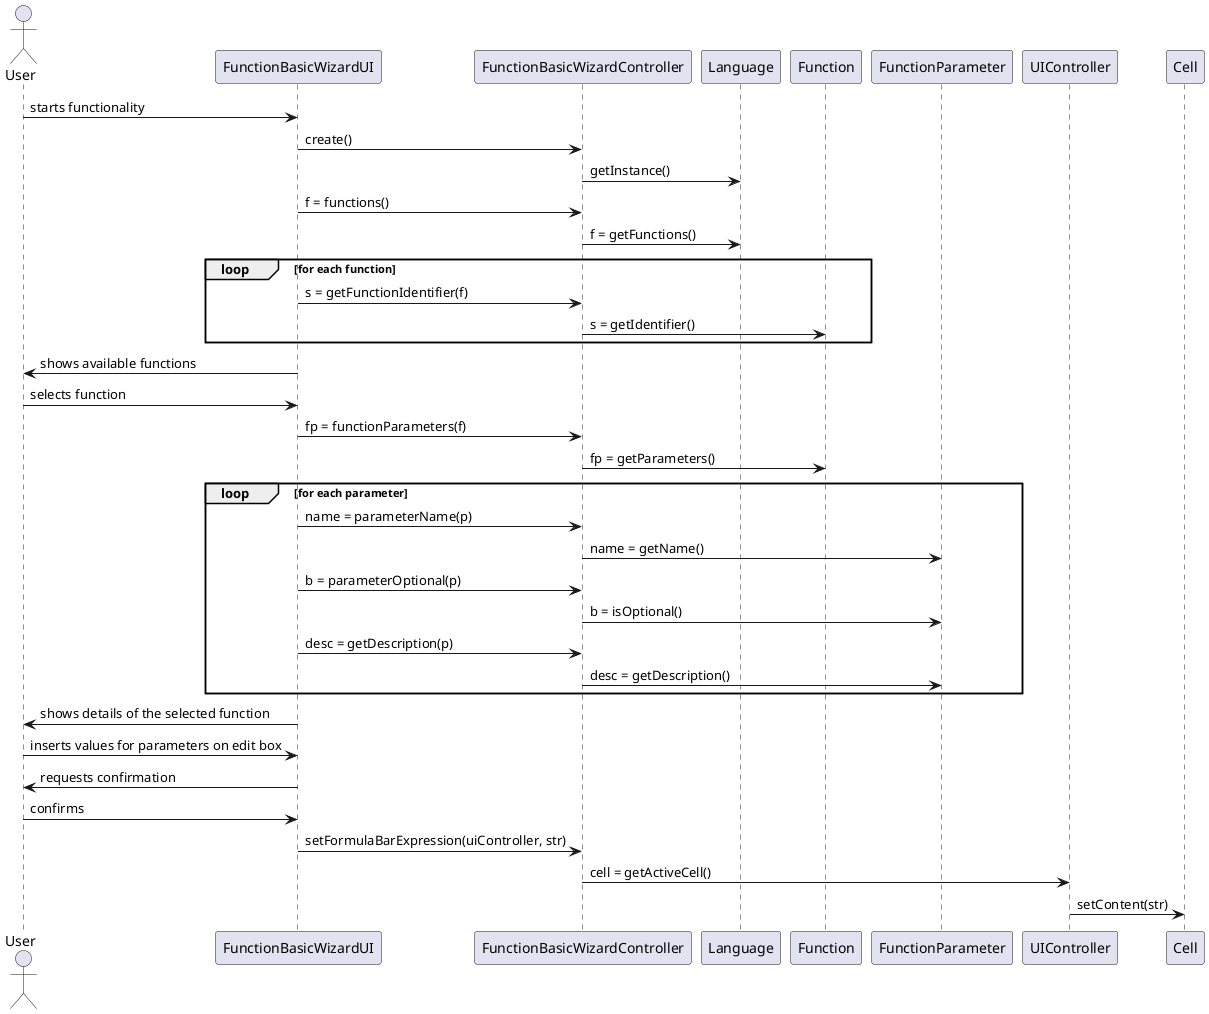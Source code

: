 @startuml
actor User 
participant FunctionBasicWizardUI
participant FunctionBasicWizardController
participant Language
participant Function
participant FunctionParameter
participant UIController

User->FunctionBasicWizardUI: starts functionality
FunctionBasicWizardUI->FunctionBasicWizardController: create()
FunctionBasicWizardController->Language: getInstance()
FunctionBasicWizardUI->FunctionBasicWizardController: f = functions()
FunctionBasicWizardController->Language: f = getFunctions()

loop for each function
    FunctionBasicWizardUI->FunctionBasicWizardController: s = getFunctionIdentifier(f)
    FunctionBasicWizardController->Function: s = getIdentifier()
end

FunctionBasicWizardUI->User: shows available functions
User->FunctionBasicWizardUI: selects function
FunctionBasicWizardUI->FunctionBasicWizardController: fp = functionParameters(f)
FunctionBasicWizardController->Function: fp = getParameters()

loop for each parameter
FunctionBasicWizardUI->FunctionBasicWizardController: name = parameterName(p)
FunctionBasicWizardController->FunctionParameter: name = getName()
FunctionBasicWizardUI->FunctionBasicWizardController: b = parameterOptional(p)
FunctionBasicWizardController->FunctionParameter: b = isOptional()
FunctionBasicWizardUI->FunctionBasicWizardController: desc = getDescription(p)
FunctionBasicWizardController->FunctionParameter: desc = getDescription()
end

FunctionBasicWizardUI->User: shows details of the selected function
User->FunctionBasicWizardUI: inserts values for parameters on edit box
FunctionBasicWizardUI->User: requests confirmation
User->FunctionBasicWizardUI: confirms
FunctionBasicWizardUI->FunctionBasicWizardController: setFormulaBarExpression(uiController, str)
FunctionBasicWizardController->UIController: cell = getActiveCell()
UIController->Cell: setContent(str)

@enduml
